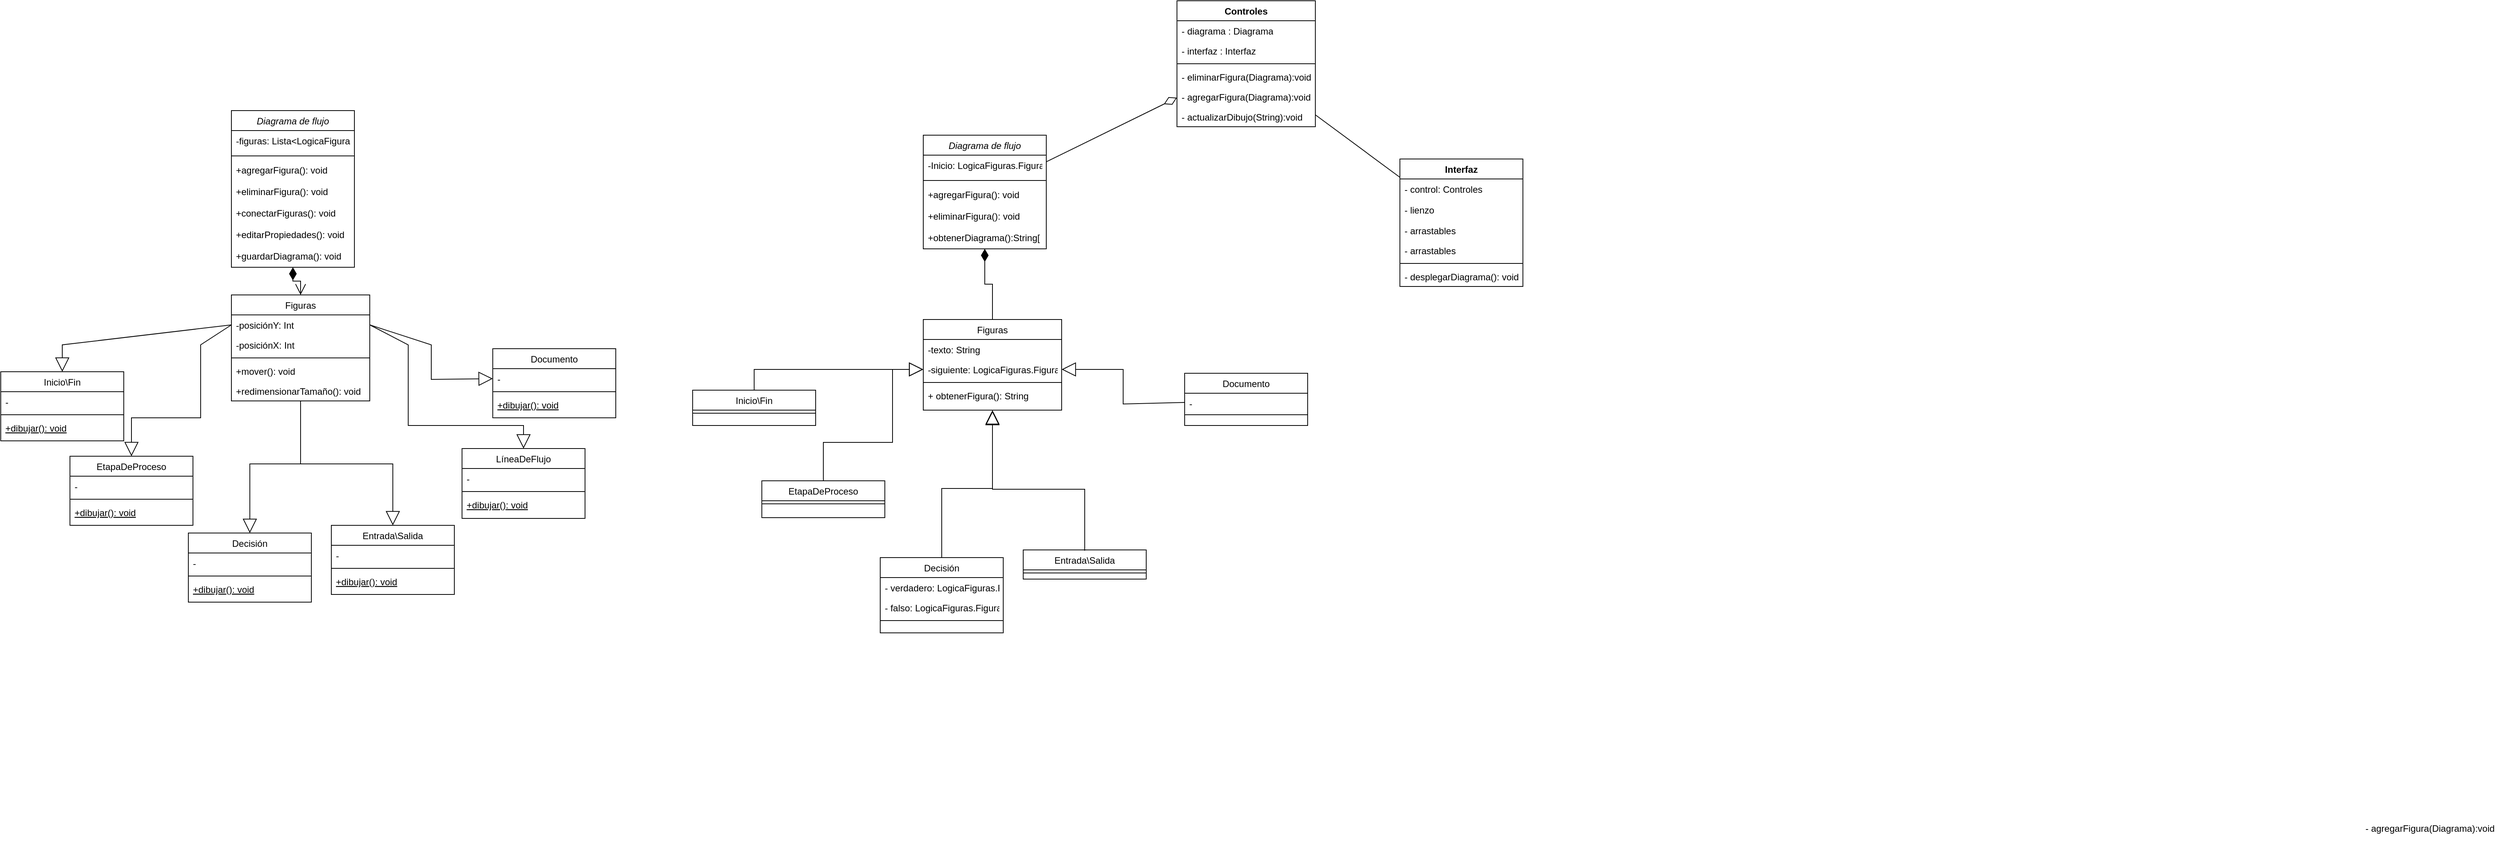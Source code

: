 <mxfile version="24.0.4" type="device" pages="2">
  <diagram id="C5RBs43oDa-KdzZeNtuy" name="Page-1">
    <mxGraphModel dx="1402" dy="2157" grid="1" gridSize="10" guides="1" tooltips="1" connect="1" arrows="1" fold="1" page="1" pageScale="1" pageWidth="827" pageHeight="1169" math="0" shadow="0">
      <root>
        <mxCell id="WIyWlLk6GJQsqaUBKTNV-0" />
        <mxCell id="WIyWlLk6GJQsqaUBKTNV-1" parent="WIyWlLk6GJQsqaUBKTNV-0" />
        <mxCell id="zkfFHV4jXpPFQw0GAbJ--0" value="Diagrama de flujo" style="swimlane;fontStyle=2;align=center;verticalAlign=top;childLayout=stackLayout;horizontal=1;startSize=26;horizontalStack=0;resizeParent=1;resizeLast=0;collapsible=1;marginBottom=0;rounded=0;shadow=0;strokeWidth=1;" parent="WIyWlLk6GJQsqaUBKTNV-1" vertex="1">
          <mxGeometry x="310" y="10" width="160" height="204" as="geometry">
            <mxRectangle x="230" y="140" width="160" height="26" as="alternateBounds" />
          </mxGeometry>
        </mxCell>
        <mxCell id="zkfFHV4jXpPFQw0GAbJ--1" value="-figuras: Lista&lt;LogicaFiguras.Figura&gt;" style="text;align=left;verticalAlign=top;spacingLeft=4;spacingRight=4;overflow=hidden;rotatable=0;points=[[0,0.5],[1,0.5]];portConstraint=eastwest;" parent="zkfFHV4jXpPFQw0GAbJ--0" vertex="1">
          <mxGeometry y="26" width="160" height="28" as="geometry" />
        </mxCell>
        <mxCell id="zkfFHV4jXpPFQw0GAbJ--4" value="" style="line;html=1;strokeWidth=1;align=left;verticalAlign=middle;spacingTop=-1;spacingLeft=3;spacingRight=3;rotatable=0;labelPosition=right;points=[];portConstraint=eastwest;" parent="zkfFHV4jXpPFQw0GAbJ--0" vertex="1">
          <mxGeometry y="54" width="160" height="10" as="geometry" />
        </mxCell>
        <mxCell id="zkfFHV4jXpPFQw0GAbJ--5" value="+agregarFigura(): void" style="text;align=left;verticalAlign=top;spacingLeft=4;spacingRight=4;overflow=hidden;rotatable=0;points=[[0,0.5],[1,0.5]];portConstraint=eastwest;" parent="zkfFHV4jXpPFQw0GAbJ--0" vertex="1">
          <mxGeometry y="64" width="160" height="28" as="geometry" />
        </mxCell>
        <mxCell id="Aldowol7MptSTSvCpg-9-0" value="+eliminarFigura(): void" style="text;align=left;verticalAlign=top;spacingLeft=4;spacingRight=4;overflow=hidden;rotatable=0;points=[[0,0.5],[1,0.5]];portConstraint=eastwest;" parent="zkfFHV4jXpPFQw0GAbJ--0" vertex="1">
          <mxGeometry y="92" width="160" height="28" as="geometry" />
        </mxCell>
        <mxCell id="Aldowol7MptSTSvCpg-9-1" value="+conectarFiguras(): void" style="text;align=left;verticalAlign=top;spacingLeft=4;spacingRight=4;overflow=hidden;rotatable=0;points=[[0,0.5],[1,0.5]];portConstraint=eastwest;" parent="zkfFHV4jXpPFQw0GAbJ--0" vertex="1">
          <mxGeometry y="120" width="160" height="28" as="geometry" />
        </mxCell>
        <mxCell id="Aldowol7MptSTSvCpg-9-2" value="+editarPropiedades(): void" style="text;align=left;verticalAlign=top;spacingLeft=4;spacingRight=4;overflow=hidden;rotatable=0;points=[[0,0.5],[1,0.5]];portConstraint=eastwest;" parent="zkfFHV4jXpPFQw0GAbJ--0" vertex="1">
          <mxGeometry y="148" width="160" height="28" as="geometry" />
        </mxCell>
        <mxCell id="Aldowol7MptSTSvCpg-9-3" value="+guardarDiagrama(): void" style="text;align=left;verticalAlign=top;spacingLeft=4;spacingRight=4;overflow=hidden;rotatable=0;points=[[0,0.5],[1,0.5]];portConstraint=eastwest;" parent="zkfFHV4jXpPFQw0GAbJ--0" vertex="1">
          <mxGeometry y="176" width="160" height="28" as="geometry" />
        </mxCell>
        <mxCell id="zkfFHV4jXpPFQw0GAbJ--6" value="EtapaDeProceso" style="swimlane;fontStyle=0;align=center;verticalAlign=top;childLayout=stackLayout;horizontal=1;startSize=26;horizontalStack=0;resizeParent=1;resizeLast=0;collapsible=1;marginBottom=0;rounded=0;shadow=0;strokeWidth=1;" parent="WIyWlLk6GJQsqaUBKTNV-1" vertex="1">
          <mxGeometry x="100" y="460" width="160" height="90" as="geometry">
            <mxRectangle x="130" y="380" width="160" height="26" as="alternateBounds" />
          </mxGeometry>
        </mxCell>
        <mxCell id="zkfFHV4jXpPFQw0GAbJ--7" value="-" style="text;align=left;verticalAlign=top;spacingLeft=4;spacingRight=4;overflow=hidden;rotatable=0;points=[[0,0.5],[1,0.5]];portConstraint=eastwest;" parent="zkfFHV4jXpPFQw0GAbJ--6" vertex="1">
          <mxGeometry y="26" width="160" height="26" as="geometry" />
        </mxCell>
        <mxCell id="zkfFHV4jXpPFQw0GAbJ--9" value="" style="line;html=1;strokeWidth=1;align=left;verticalAlign=middle;spacingTop=-1;spacingLeft=3;spacingRight=3;rotatable=0;labelPosition=right;points=[];portConstraint=eastwest;" parent="zkfFHV4jXpPFQw0GAbJ--6" vertex="1">
          <mxGeometry y="52" width="160" height="8" as="geometry" />
        </mxCell>
        <mxCell id="zkfFHV4jXpPFQw0GAbJ--10" value="+dibujar(): void" style="text;align=left;verticalAlign=top;spacingLeft=4;spacingRight=4;overflow=hidden;rotatable=0;points=[[0,0.5],[1,0.5]];portConstraint=eastwest;fontStyle=4" parent="zkfFHV4jXpPFQw0GAbJ--6" vertex="1">
          <mxGeometry y="60" width="160" height="26" as="geometry" />
        </mxCell>
        <mxCell id="zkfFHV4jXpPFQw0GAbJ--17" value="Entrada\Salida" style="swimlane;fontStyle=0;align=center;verticalAlign=top;childLayout=stackLayout;horizontal=1;startSize=26;horizontalStack=0;resizeParent=1;resizeLast=0;collapsible=1;marginBottom=0;rounded=0;shadow=0;strokeWidth=1;" parent="WIyWlLk6GJQsqaUBKTNV-1" vertex="1">
          <mxGeometry x="440" y="550" width="160" height="90" as="geometry">
            <mxRectangle x="550" y="140" width="160" height="26" as="alternateBounds" />
          </mxGeometry>
        </mxCell>
        <mxCell id="zkfFHV4jXpPFQw0GAbJ--22" value="-" style="text;align=left;verticalAlign=top;spacingLeft=4;spacingRight=4;overflow=hidden;rotatable=0;points=[[0,0.5],[1,0.5]];portConstraint=eastwest;rounded=0;shadow=0;html=0;" parent="zkfFHV4jXpPFQw0GAbJ--17" vertex="1">
          <mxGeometry y="26" width="160" height="26" as="geometry" />
        </mxCell>
        <mxCell id="zkfFHV4jXpPFQw0GAbJ--23" value="" style="line;html=1;strokeWidth=1;align=left;verticalAlign=middle;spacingTop=-1;spacingLeft=3;spacingRight=3;rotatable=0;labelPosition=right;points=[];portConstraint=eastwest;" parent="zkfFHV4jXpPFQw0GAbJ--17" vertex="1">
          <mxGeometry y="52" width="160" height="8" as="geometry" />
        </mxCell>
        <mxCell id="Aldowol7MptSTSvCpg-9-49" value="+dibujar(): void" style="text;align=left;verticalAlign=top;spacingLeft=4;spacingRight=4;overflow=hidden;rotatable=0;points=[[0,0.5],[1,0.5]];portConstraint=eastwest;fontStyle=4" parent="zkfFHV4jXpPFQw0GAbJ--17" vertex="1">
          <mxGeometry y="60" width="160" height="26" as="geometry" />
        </mxCell>
        <mxCell id="zkfFHV4jXpPFQw0GAbJ--13" value="Figuras" style="swimlane;fontStyle=0;align=center;verticalAlign=top;childLayout=stackLayout;horizontal=1;startSize=26;horizontalStack=0;resizeParent=1;resizeLast=0;collapsible=1;marginBottom=0;rounded=0;shadow=0;strokeWidth=1;" parent="WIyWlLk6GJQsqaUBKTNV-1" vertex="1">
          <mxGeometry x="310" y="250" width="180" height="138" as="geometry">
            <mxRectangle x="340" y="380" width="170" height="26" as="alternateBounds" />
          </mxGeometry>
        </mxCell>
        <mxCell id="Aldowol7MptSTSvCpg-9-44" value="-posiciónY: Int" style="text;align=left;verticalAlign=top;spacingLeft=4;spacingRight=4;overflow=hidden;rotatable=0;points=[[0,0.5],[1,0.5]];portConstraint=eastwest;" parent="zkfFHV4jXpPFQw0GAbJ--13" vertex="1">
          <mxGeometry y="26" width="180" height="26" as="geometry" />
        </mxCell>
        <mxCell id="zkfFHV4jXpPFQw0GAbJ--14" value="-posiciónX: Int" style="text;align=left;verticalAlign=top;spacingLeft=4;spacingRight=4;overflow=hidden;rotatable=0;points=[[0,0.5],[1,0.5]];portConstraint=eastwest;" parent="zkfFHV4jXpPFQw0GAbJ--13" vertex="1">
          <mxGeometry y="52" width="180" height="26" as="geometry" />
        </mxCell>
        <mxCell id="zkfFHV4jXpPFQw0GAbJ--15" value="" style="line;html=1;strokeWidth=1;align=left;verticalAlign=middle;spacingTop=-1;spacingLeft=3;spacingRight=3;rotatable=0;labelPosition=right;points=[];portConstraint=eastwest;" parent="zkfFHV4jXpPFQw0GAbJ--13" vertex="1">
          <mxGeometry y="78" width="180" height="8" as="geometry" />
        </mxCell>
        <mxCell id="Aldowol7MptSTSvCpg-9-45" value="+mover(): void" style="text;align=left;verticalAlign=top;spacingLeft=4;spacingRight=4;overflow=hidden;rotatable=0;points=[[0,0.5],[1,0.5]];portConstraint=eastwest;" parent="zkfFHV4jXpPFQw0GAbJ--13" vertex="1">
          <mxGeometry y="86" width="180" height="26" as="geometry" />
        </mxCell>
        <mxCell id="Aldowol7MptSTSvCpg-9-46" value="+redimensionarTamaño(): void" style="text;align=left;verticalAlign=top;spacingLeft=4;spacingRight=4;overflow=hidden;rotatable=0;points=[[0,0.5],[1,0.5]];portConstraint=eastwest;" parent="zkfFHV4jXpPFQw0GAbJ--13" vertex="1">
          <mxGeometry y="112" width="180" height="26" as="geometry" />
        </mxCell>
        <mxCell id="Aldowol7MptSTSvCpg-9-7" value="Decisión" style="swimlane;fontStyle=0;align=center;verticalAlign=top;childLayout=stackLayout;horizontal=1;startSize=26;horizontalStack=0;resizeParent=1;resizeLast=0;collapsible=1;marginBottom=0;rounded=0;shadow=0;strokeWidth=1;" parent="WIyWlLk6GJQsqaUBKTNV-1" vertex="1">
          <mxGeometry x="254" y="560" width="160" height="90" as="geometry">
            <mxRectangle x="550" y="140" width="160" height="26" as="alternateBounds" />
          </mxGeometry>
        </mxCell>
        <mxCell id="Aldowol7MptSTSvCpg-9-12" value="-" style="text;align=left;verticalAlign=top;spacingLeft=4;spacingRight=4;overflow=hidden;rotatable=0;points=[[0,0.5],[1,0.5]];portConstraint=eastwest;rounded=0;shadow=0;html=0;" parent="Aldowol7MptSTSvCpg-9-7" vertex="1">
          <mxGeometry y="26" width="160" height="26" as="geometry" />
        </mxCell>
        <mxCell id="Aldowol7MptSTSvCpg-9-13" value="" style="line;html=1;strokeWidth=1;align=left;verticalAlign=middle;spacingTop=-1;spacingLeft=3;spacingRight=3;rotatable=0;labelPosition=right;points=[];portConstraint=eastwest;" parent="Aldowol7MptSTSvCpg-9-7" vertex="1">
          <mxGeometry y="52" width="160" height="8" as="geometry" />
        </mxCell>
        <mxCell id="Aldowol7MptSTSvCpg-9-48" value="+dibujar(): void" style="text;align=left;verticalAlign=top;spacingLeft=4;spacingRight=4;overflow=hidden;rotatable=0;points=[[0,0.5],[1,0.5]];portConstraint=eastwest;fontStyle=4" parent="Aldowol7MptSTSvCpg-9-7" vertex="1">
          <mxGeometry y="60" width="160" height="26" as="geometry" />
        </mxCell>
        <mxCell id="Aldowol7MptSTSvCpg-9-16" value="Inicio\Fin" style="swimlane;fontStyle=0;align=center;verticalAlign=top;childLayout=stackLayout;horizontal=1;startSize=26;horizontalStack=0;resizeParent=1;resizeLast=0;collapsible=1;marginBottom=0;rounded=0;shadow=0;strokeWidth=1;" parent="WIyWlLk6GJQsqaUBKTNV-1" vertex="1">
          <mxGeometry x="10" y="350" width="160" height="90" as="geometry">
            <mxRectangle x="550" y="140" width="160" height="26" as="alternateBounds" />
          </mxGeometry>
        </mxCell>
        <mxCell id="Aldowol7MptSTSvCpg-9-21" value="-" style="text;align=left;verticalAlign=top;spacingLeft=4;spacingRight=4;overflow=hidden;rotatable=0;points=[[0,0.5],[1,0.5]];portConstraint=eastwest;rounded=0;shadow=0;html=0;" parent="Aldowol7MptSTSvCpg-9-16" vertex="1">
          <mxGeometry y="26" width="160" height="26" as="geometry" />
        </mxCell>
        <mxCell id="Aldowol7MptSTSvCpg-9-22" value="" style="line;html=1;strokeWidth=1;align=left;verticalAlign=middle;spacingTop=-1;spacingLeft=3;spacingRight=3;rotatable=0;labelPosition=right;points=[];portConstraint=eastwest;" parent="Aldowol7MptSTSvCpg-9-16" vertex="1">
          <mxGeometry y="52" width="160" height="8" as="geometry" />
        </mxCell>
        <mxCell id="Aldowol7MptSTSvCpg-9-47" value="+dibujar(): void" style="text;align=left;verticalAlign=top;spacingLeft=4;spacingRight=4;overflow=hidden;rotatable=0;points=[[0,0.5],[1,0.5]];portConstraint=eastwest;fontStyle=4" parent="Aldowol7MptSTSvCpg-9-16" vertex="1">
          <mxGeometry y="60" width="160" height="26" as="geometry" />
        </mxCell>
        <mxCell id="Aldowol7MptSTSvCpg-9-25" value="Documento" style="swimlane;fontStyle=0;align=center;verticalAlign=top;childLayout=stackLayout;horizontal=1;startSize=26;horizontalStack=0;resizeParent=1;resizeLast=0;collapsible=1;marginBottom=0;rounded=0;shadow=0;strokeWidth=1;" parent="WIyWlLk6GJQsqaUBKTNV-1" vertex="1">
          <mxGeometry x="650" y="320" width="160" height="90" as="geometry">
            <mxRectangle x="550" y="140" width="160" height="26" as="alternateBounds" />
          </mxGeometry>
        </mxCell>
        <mxCell id="Aldowol7MptSTSvCpg-9-26" value="-" style="text;align=left;verticalAlign=top;spacingLeft=4;spacingRight=4;overflow=hidden;rotatable=0;points=[[0,0.5],[1,0.5]];portConstraint=eastwest;" parent="Aldowol7MptSTSvCpg-9-25" vertex="1">
          <mxGeometry y="26" width="160" height="26" as="geometry" />
        </mxCell>
        <mxCell id="Aldowol7MptSTSvCpg-9-31" value="" style="line;html=1;strokeWidth=1;align=left;verticalAlign=middle;spacingTop=-1;spacingLeft=3;spacingRight=3;rotatable=0;labelPosition=right;points=[];portConstraint=eastwest;" parent="Aldowol7MptSTSvCpg-9-25" vertex="1">
          <mxGeometry y="52" width="160" height="8" as="geometry" />
        </mxCell>
        <mxCell id="Aldowol7MptSTSvCpg-9-51" value="+dibujar(): void" style="text;align=left;verticalAlign=top;spacingLeft=4;spacingRight=4;overflow=hidden;rotatable=0;points=[[0,0.5],[1,0.5]];portConstraint=eastwest;fontStyle=4" parent="Aldowol7MptSTSvCpg-9-25" vertex="1">
          <mxGeometry y="60" width="160" height="26" as="geometry" />
        </mxCell>
        <mxCell id="Aldowol7MptSTSvCpg-9-34" value="LíneaDeFlujo" style="swimlane;fontStyle=0;align=center;verticalAlign=top;childLayout=stackLayout;horizontal=1;startSize=26;horizontalStack=0;resizeParent=1;resizeLast=0;collapsible=1;marginBottom=0;rounded=0;shadow=0;strokeWidth=1;" parent="WIyWlLk6GJQsqaUBKTNV-1" vertex="1">
          <mxGeometry x="610" y="450" width="160" height="91" as="geometry">
            <mxRectangle x="550" y="140" width="160" height="26" as="alternateBounds" />
          </mxGeometry>
        </mxCell>
        <mxCell id="Aldowol7MptSTSvCpg-9-39" value="-" style="text;align=left;verticalAlign=top;spacingLeft=4;spacingRight=4;overflow=hidden;rotatable=0;points=[[0,0.5],[1,0.5]];portConstraint=eastwest;rounded=0;shadow=0;html=0;" parent="Aldowol7MptSTSvCpg-9-34" vertex="1">
          <mxGeometry y="26" width="160" height="26" as="geometry" />
        </mxCell>
        <mxCell id="Aldowol7MptSTSvCpg-9-40" value="" style="line;html=1;strokeWidth=1;align=left;verticalAlign=middle;spacingTop=-1;spacingLeft=3;spacingRight=3;rotatable=0;labelPosition=right;points=[];portConstraint=eastwest;" parent="Aldowol7MptSTSvCpg-9-34" vertex="1">
          <mxGeometry y="52" width="160" height="8" as="geometry" />
        </mxCell>
        <mxCell id="Aldowol7MptSTSvCpg-9-50" value="+dibujar(): void" style="text;align=left;verticalAlign=top;spacingLeft=4;spacingRight=4;overflow=hidden;rotatable=0;points=[[0,0.5],[1,0.5]];portConstraint=eastwest;fontStyle=4" parent="Aldowol7MptSTSvCpg-9-34" vertex="1">
          <mxGeometry y="60" width="160" height="26" as="geometry" />
        </mxCell>
        <mxCell id="Aldowol7MptSTSvCpg-9-68" value="" style="endArrow=open;html=1;endSize=12;startArrow=diamondThin;startSize=14;startFill=1;edgeStyle=orthogonalEdgeStyle;align=left;verticalAlign=bottom;rounded=0;exitX=0.5;exitY=1;exitDx=0;exitDy=0;exitPerimeter=0;entryX=0.5;entryY=0;entryDx=0;entryDy=0;" parent="WIyWlLk6GJQsqaUBKTNV-1" source="Aldowol7MptSTSvCpg-9-3" target="zkfFHV4jXpPFQw0GAbJ--13" edge="1">
          <mxGeometry x="-1" y="3" relative="1" as="geometry">
            <mxPoint x="290" y="410" as="sourcePoint" />
            <mxPoint x="450" y="410" as="targetPoint" />
          </mxGeometry>
        </mxCell>
        <mxCell id="Aldowol7MptSTSvCpg-9-70" value="" style="endArrow=block;endSize=16;endFill=0;html=1;rounded=0;exitX=1;exitY=0.5;exitDx=0;exitDy=0;entryX=0;entryY=0.5;entryDx=0;entryDy=0;" parent="WIyWlLk6GJQsqaUBKTNV-1" source="Aldowol7MptSTSvCpg-9-44" target="Aldowol7MptSTSvCpg-9-26" edge="1">
          <mxGeometry width="160" relative="1" as="geometry">
            <mxPoint x="510" y="318.71" as="sourcePoint" />
            <mxPoint x="670" y="318.71" as="targetPoint" />
            <Array as="points">
              <mxPoint x="570" y="315" />
              <mxPoint x="570" y="360" />
            </Array>
          </mxGeometry>
        </mxCell>
        <mxCell id="Aldowol7MptSTSvCpg-9-71" value="" style="endArrow=block;endSize=16;endFill=0;html=1;rounded=0;exitX=1;exitY=0.5;exitDx=0;exitDy=0;entryX=0.5;entryY=0;entryDx=0;entryDy=0;" parent="WIyWlLk6GJQsqaUBKTNV-1" source="Aldowol7MptSTSvCpg-9-44" target="Aldowol7MptSTSvCpg-9-34" edge="1">
          <mxGeometry width="160" relative="1" as="geometry">
            <mxPoint x="500" y="410" as="sourcePoint" />
            <mxPoint x="660" y="410" as="targetPoint" />
            <Array as="points">
              <mxPoint x="540" y="315" />
              <mxPoint x="540" y="420" />
              <mxPoint x="690" y="420" />
            </Array>
          </mxGeometry>
        </mxCell>
        <mxCell id="Aldowol7MptSTSvCpg-9-72" value="" style="endArrow=block;endSize=16;endFill=0;html=1;rounded=0;entryX=0.5;entryY=0;entryDx=0;entryDy=0;" parent="WIyWlLk6GJQsqaUBKTNV-1" target="zkfFHV4jXpPFQw0GAbJ--17" edge="1">
          <mxGeometry width="160" relative="1" as="geometry">
            <mxPoint x="400" y="390" as="sourcePoint" />
            <mxPoint x="610" y="450" as="targetPoint" />
            <Array as="points">
              <mxPoint x="400" y="470" />
              <mxPoint x="520" y="470" />
            </Array>
          </mxGeometry>
        </mxCell>
        <mxCell id="Aldowol7MptSTSvCpg-9-73" value="" style="endArrow=block;endSize=16;endFill=0;html=1;rounded=0;entryX=0.5;entryY=0;entryDx=0;entryDy=0;" parent="WIyWlLk6GJQsqaUBKTNV-1" source="Aldowol7MptSTSvCpg-9-46" target="Aldowol7MptSTSvCpg-9-7" edge="1">
          <mxGeometry width="160" relative="1" as="geometry">
            <mxPoint x="400" y="390" as="sourcePoint" />
            <mxPoint x="530" y="480" as="targetPoint" />
            <Array as="points">
              <mxPoint x="400" y="470" />
              <mxPoint x="334" y="470" />
            </Array>
          </mxGeometry>
        </mxCell>
        <mxCell id="Aldowol7MptSTSvCpg-9-74" value="" style="endArrow=block;endSize=16;endFill=0;html=1;rounded=0;exitX=0;exitY=0.5;exitDx=0;exitDy=0;entryX=0.5;entryY=0;entryDx=0;entryDy=0;" parent="WIyWlLk6GJQsqaUBKTNV-1" source="Aldowol7MptSTSvCpg-9-44" target="zkfFHV4jXpPFQw0GAbJ--6" edge="1">
          <mxGeometry width="160" relative="1" as="geometry">
            <mxPoint x="400" y="450" as="sourcePoint" />
            <mxPoint x="560" y="450" as="targetPoint" />
            <Array as="points">
              <mxPoint x="270" y="315" />
              <mxPoint x="270" y="410" />
              <mxPoint x="180" y="410" />
            </Array>
          </mxGeometry>
        </mxCell>
        <mxCell id="Aldowol7MptSTSvCpg-9-76" value="" style="endArrow=block;endSize=16;endFill=0;html=1;rounded=0;exitX=0;exitY=0.5;exitDx=0;exitDy=0;entryX=0.5;entryY=0;entryDx=0;entryDy=0;" parent="WIyWlLk6GJQsqaUBKTNV-1" source="Aldowol7MptSTSvCpg-9-44" target="Aldowol7MptSTSvCpg-9-16" edge="1">
          <mxGeometry width="160" relative="1" as="geometry">
            <mxPoint x="310" y="460" as="sourcePoint" />
            <mxPoint x="470" y="460" as="targetPoint" />
            <Array as="points">
              <mxPoint x="90" y="315" />
            </Array>
          </mxGeometry>
        </mxCell>
        <mxCell id="7D30eyG2DmXF4Cdy3nOB-8" value="Diagrama de flujo" style="swimlane;fontStyle=2;align=center;verticalAlign=top;childLayout=stackLayout;horizontal=1;startSize=26;horizontalStack=0;resizeParent=1;resizeLast=0;collapsible=1;marginBottom=0;rounded=0;shadow=0;strokeWidth=1;" parent="WIyWlLk6GJQsqaUBKTNV-1" vertex="1">
          <mxGeometry x="1210" y="42" width="160" height="148" as="geometry">
            <mxRectangle x="230" y="140" width="160" height="26" as="alternateBounds" />
          </mxGeometry>
        </mxCell>
        <mxCell id="7D30eyG2DmXF4Cdy3nOB-9" value="-Inicio: LogicaFiguras.Figura" style="text;align=left;verticalAlign=top;spacingLeft=4;spacingRight=4;overflow=hidden;rotatable=0;points=[[0,0.5],[1,0.5]];portConstraint=eastwest;" parent="7D30eyG2DmXF4Cdy3nOB-8" vertex="1">
          <mxGeometry y="26" width="160" height="28" as="geometry" />
        </mxCell>
        <mxCell id="7D30eyG2DmXF4Cdy3nOB-10" value="" style="line;html=1;strokeWidth=1;align=left;verticalAlign=middle;spacingTop=-1;spacingLeft=3;spacingRight=3;rotatable=0;labelPosition=right;points=[];portConstraint=eastwest;" parent="7D30eyG2DmXF4Cdy3nOB-8" vertex="1">
          <mxGeometry y="54" width="160" height="10" as="geometry" />
        </mxCell>
        <mxCell id="7D30eyG2DmXF4Cdy3nOB-11" value="+agregarFigura(): void" style="text;align=left;verticalAlign=top;spacingLeft=4;spacingRight=4;overflow=hidden;rotatable=0;points=[[0,0.5],[1,0.5]];portConstraint=eastwest;" parent="7D30eyG2DmXF4Cdy3nOB-8" vertex="1">
          <mxGeometry y="64" width="160" height="28" as="geometry" />
        </mxCell>
        <mxCell id="7D30eyG2DmXF4Cdy3nOB-12" value="+eliminarFigura(): void" style="text;align=left;verticalAlign=top;spacingLeft=4;spacingRight=4;overflow=hidden;rotatable=0;points=[[0,0.5],[1,0.5]];portConstraint=eastwest;" parent="7D30eyG2DmXF4Cdy3nOB-8" vertex="1">
          <mxGeometry y="92" width="160" height="28" as="geometry" />
        </mxCell>
        <mxCell id="7D30eyG2DmXF4Cdy3nOB-15" value="+obtenerDiagrama():String[ ]" style="text;align=left;verticalAlign=top;spacingLeft=4;spacingRight=4;overflow=hidden;rotatable=0;points=[[0,0.5],[1,0.5]];portConstraint=eastwest;" parent="7D30eyG2DmXF4Cdy3nOB-8" vertex="1">
          <mxGeometry y="120" width="160" height="28" as="geometry" />
        </mxCell>
        <mxCell id="7D30eyG2DmXF4Cdy3nOB-16" value="EtapaDeProceso" style="swimlane;fontStyle=0;align=center;verticalAlign=top;childLayout=stackLayout;horizontal=1;startSize=26;horizontalStack=0;resizeParent=1;resizeLast=0;collapsible=1;marginBottom=0;rounded=0;shadow=0;strokeWidth=1;" parent="WIyWlLk6GJQsqaUBKTNV-1" vertex="1">
          <mxGeometry x="1000" y="492" width="160" height="48" as="geometry">
            <mxRectangle x="130" y="380" width="160" height="26" as="alternateBounds" />
          </mxGeometry>
        </mxCell>
        <mxCell id="7D30eyG2DmXF4Cdy3nOB-18" value="" style="line;html=1;strokeWidth=1;align=left;verticalAlign=middle;spacingTop=-1;spacingLeft=3;spacingRight=3;rotatable=0;labelPosition=right;points=[];portConstraint=eastwest;" parent="7D30eyG2DmXF4Cdy3nOB-16" vertex="1">
          <mxGeometry y="26" width="160" height="8" as="geometry" />
        </mxCell>
        <mxCell id="7D30eyG2DmXF4Cdy3nOB-20" value="Entrada\Salida" style="swimlane;fontStyle=0;align=center;verticalAlign=top;childLayout=stackLayout;horizontal=1;startSize=26;horizontalStack=0;resizeParent=1;resizeLast=0;collapsible=1;marginBottom=0;rounded=0;shadow=0;strokeWidth=1;" parent="WIyWlLk6GJQsqaUBKTNV-1" vertex="1">
          <mxGeometry x="1340" y="582" width="160" height="38" as="geometry">
            <mxRectangle x="550" y="140" width="160" height="26" as="alternateBounds" />
          </mxGeometry>
        </mxCell>
        <mxCell id="7D30eyG2DmXF4Cdy3nOB-22" value="" style="line;html=1;strokeWidth=1;align=left;verticalAlign=middle;spacingTop=-1;spacingLeft=3;spacingRight=3;rotatable=0;labelPosition=right;points=[];portConstraint=eastwest;" parent="7D30eyG2DmXF4Cdy3nOB-20" vertex="1">
          <mxGeometry y="26" width="160" height="8" as="geometry" />
        </mxCell>
        <mxCell id="7D30eyG2DmXF4Cdy3nOB-24" value="Figuras" style="swimlane;fontStyle=0;align=center;verticalAlign=top;childLayout=stackLayout;horizontal=1;startSize=26;horizontalStack=0;resizeParent=1;resizeLast=0;collapsible=1;marginBottom=0;rounded=0;shadow=0;strokeWidth=1;" parent="WIyWlLk6GJQsqaUBKTNV-1" vertex="1">
          <mxGeometry x="1210" y="282" width="180" height="118" as="geometry">
            <mxRectangle x="340" y="380" width="170" height="26" as="alternateBounds" />
          </mxGeometry>
        </mxCell>
        <mxCell id="7D30eyG2DmXF4Cdy3nOB-53" value="-texto: String" style="text;align=left;verticalAlign=top;spacingLeft=4;spacingRight=4;overflow=hidden;rotatable=0;points=[[0,0.5],[1,0.5]];portConstraint=eastwest;" parent="7D30eyG2DmXF4Cdy3nOB-24" vertex="1">
          <mxGeometry y="26" width="180" height="26" as="geometry" />
        </mxCell>
        <mxCell id="7D30eyG2DmXF4Cdy3nOB-54" value="-siguiente: LogicaFiguras.Figura" style="text;align=left;verticalAlign=top;spacingLeft=4;spacingRight=4;overflow=hidden;rotatable=0;points=[[0,0.5],[1,0.5]];portConstraint=eastwest;" parent="7D30eyG2DmXF4Cdy3nOB-24" vertex="1">
          <mxGeometry y="52" width="180" height="26" as="geometry" />
        </mxCell>
        <mxCell id="7D30eyG2DmXF4Cdy3nOB-27" value="" style="line;html=1;strokeWidth=1;align=left;verticalAlign=middle;spacingTop=-1;spacingLeft=3;spacingRight=3;rotatable=0;labelPosition=right;points=[];portConstraint=eastwest;" parent="7D30eyG2DmXF4Cdy3nOB-24" vertex="1">
          <mxGeometry y="78" width="180" height="8" as="geometry" />
        </mxCell>
        <mxCell id="7D30eyG2DmXF4Cdy3nOB-28" value="+ obtenerFigura(): String" style="text;align=left;verticalAlign=top;spacingLeft=4;spacingRight=4;overflow=hidden;rotatable=0;points=[[0,0.5],[1,0.5]];portConstraint=eastwest;" parent="7D30eyG2DmXF4Cdy3nOB-24" vertex="1">
          <mxGeometry y="86" width="180" height="26" as="geometry" />
        </mxCell>
        <mxCell id="7D30eyG2DmXF4Cdy3nOB-30" value="Decisión" style="swimlane;fontStyle=0;align=center;verticalAlign=top;childLayout=stackLayout;horizontal=1;startSize=26;horizontalStack=0;resizeParent=1;resizeLast=0;collapsible=1;marginBottom=0;rounded=0;shadow=0;strokeWidth=1;" parent="WIyWlLk6GJQsqaUBKTNV-1" vertex="1">
          <mxGeometry x="1154" y="592" width="160" height="98" as="geometry">
            <mxRectangle x="550" y="140" width="160" height="26" as="alternateBounds" />
          </mxGeometry>
        </mxCell>
        <mxCell id="7D30eyG2DmXF4Cdy3nOB-31" value="- verdadero: LogicaFiguras.Figura" style="text;align=left;verticalAlign=top;spacingLeft=4;spacingRight=4;overflow=hidden;rotatable=0;points=[[0,0.5],[1,0.5]];portConstraint=eastwest;rounded=0;shadow=0;html=0;" parent="7D30eyG2DmXF4Cdy3nOB-30" vertex="1">
          <mxGeometry y="26" width="160" height="26" as="geometry" />
        </mxCell>
        <mxCell id="7D30eyG2DmXF4Cdy3nOB-55" value="- falso: LogicaFiguras.Figura" style="text;align=left;verticalAlign=top;spacingLeft=4;spacingRight=4;overflow=hidden;rotatable=0;points=[[0,0.5],[1,0.5]];portConstraint=eastwest;rounded=0;shadow=0;html=0;" parent="7D30eyG2DmXF4Cdy3nOB-30" vertex="1">
          <mxGeometry y="52" width="160" height="26" as="geometry" />
        </mxCell>
        <mxCell id="7D30eyG2DmXF4Cdy3nOB-32" value="" style="line;html=1;strokeWidth=1;align=left;verticalAlign=middle;spacingTop=-1;spacingLeft=3;spacingRight=3;rotatable=0;labelPosition=right;points=[];portConstraint=eastwest;" parent="7D30eyG2DmXF4Cdy3nOB-30" vertex="1">
          <mxGeometry y="78" width="160" height="8" as="geometry" />
        </mxCell>
        <mxCell id="7D30eyG2DmXF4Cdy3nOB-34" value="Inicio\Fin" style="swimlane;fontStyle=0;align=center;verticalAlign=top;childLayout=stackLayout;horizontal=1;startSize=26;horizontalStack=0;resizeParent=1;resizeLast=0;collapsible=1;marginBottom=0;rounded=0;shadow=0;strokeWidth=1;" parent="WIyWlLk6GJQsqaUBKTNV-1" vertex="1">
          <mxGeometry x="910" y="374" width="160" height="46" as="geometry">
            <mxRectangle x="550" y="140" width="160" height="26" as="alternateBounds" />
          </mxGeometry>
        </mxCell>
        <mxCell id="7D30eyG2DmXF4Cdy3nOB-36" value="" style="line;html=1;strokeWidth=1;align=left;verticalAlign=middle;spacingTop=-1;spacingLeft=3;spacingRight=3;rotatable=0;labelPosition=right;points=[];portConstraint=eastwest;" parent="7D30eyG2DmXF4Cdy3nOB-34" vertex="1">
          <mxGeometry y="26" width="160" height="8" as="geometry" />
        </mxCell>
        <mxCell id="7D30eyG2DmXF4Cdy3nOB-38" value="Documento" style="swimlane;fontStyle=0;align=center;verticalAlign=top;childLayout=stackLayout;horizontal=1;startSize=26;horizontalStack=0;resizeParent=1;resizeLast=0;collapsible=1;marginBottom=0;rounded=0;shadow=0;strokeWidth=1;" parent="WIyWlLk6GJQsqaUBKTNV-1" vertex="1">
          <mxGeometry x="1550" y="352" width="160" height="68" as="geometry">
            <mxRectangle x="550" y="140" width="160" height="26" as="alternateBounds" />
          </mxGeometry>
        </mxCell>
        <mxCell id="7D30eyG2DmXF4Cdy3nOB-39" value="-" style="text;align=left;verticalAlign=top;spacingLeft=4;spacingRight=4;overflow=hidden;rotatable=0;points=[[0,0.5],[1,0.5]];portConstraint=eastwest;" parent="7D30eyG2DmXF4Cdy3nOB-38" vertex="1">
          <mxGeometry y="26" width="160" height="24" as="geometry" />
        </mxCell>
        <mxCell id="7D30eyG2DmXF4Cdy3nOB-40" value="" style="line;html=1;strokeWidth=1;align=left;verticalAlign=middle;spacingTop=-1;spacingLeft=3;spacingRight=3;rotatable=0;labelPosition=right;points=[];portConstraint=eastwest;" parent="7D30eyG2DmXF4Cdy3nOB-38" vertex="1">
          <mxGeometry y="50" width="160" height="8" as="geometry" />
        </mxCell>
        <mxCell id="7D30eyG2DmXF4Cdy3nOB-46" value="" style="endArrow=none;html=1;endSize=12;startArrow=diamondThin;startSize=14;startFill=1;edgeStyle=orthogonalEdgeStyle;align=left;verticalAlign=bottom;rounded=0;exitX=0.5;exitY=1;exitDx=0;exitDy=0;exitPerimeter=0;entryX=0.5;entryY=0;entryDx=0;entryDy=0;endFill=0;" parent="WIyWlLk6GJQsqaUBKTNV-1" source="7D30eyG2DmXF4Cdy3nOB-15" target="7D30eyG2DmXF4Cdy3nOB-24" edge="1">
          <mxGeometry x="-1" y="3" relative="1" as="geometry">
            <mxPoint x="1190" y="442" as="sourcePoint" />
            <mxPoint x="1350" y="442" as="targetPoint" />
          </mxGeometry>
        </mxCell>
        <mxCell id="7D30eyG2DmXF4Cdy3nOB-47" value="" style="endArrow=none;endSize=16;endFill=0;html=1;rounded=0;exitX=1;exitY=0.5;exitDx=0;exitDy=0;entryX=0;entryY=0.5;entryDx=0;entryDy=0;startArrow=block;startFill=0;startSize=16;" parent="WIyWlLk6GJQsqaUBKTNV-1" target="7D30eyG2DmXF4Cdy3nOB-39" edge="1">
          <mxGeometry width="160" relative="1" as="geometry">
            <mxPoint x="1390" y="347" as="sourcePoint" />
            <mxPoint x="1570" y="350.71" as="targetPoint" />
            <Array as="points">
              <mxPoint x="1470" y="347" />
              <mxPoint x="1470" y="392" />
            </Array>
          </mxGeometry>
        </mxCell>
        <mxCell id="7D30eyG2DmXF4Cdy3nOB-49" value="" style="endArrow=none;endSize=16;endFill=0;html=1;rounded=0;entryX=0.5;entryY=0;entryDx=0;entryDy=0;exitX=0.5;exitY=1;exitDx=0;exitDy=0;startArrow=block;startFill=0;startSize=16;" parent="WIyWlLk6GJQsqaUBKTNV-1" edge="1">
          <mxGeometry width="160" relative="1" as="geometry">
            <mxPoint x="1300.0" y="401" as="sourcePoint" />
            <mxPoint x="1420" y="583" as="targetPoint" />
            <Array as="points">
              <mxPoint x="1300" y="503" />
              <mxPoint x="1420" y="503" />
            </Array>
          </mxGeometry>
        </mxCell>
        <mxCell id="7D30eyG2DmXF4Cdy3nOB-50" value="" style="endArrow=none;endSize=16;endFill=0;html=1;rounded=0;entryX=0.5;entryY=0;entryDx=0;entryDy=0;exitX=0.5;exitY=1;exitDx=0;exitDy=0;startArrow=block;startFill=0;startSize=16;" parent="WIyWlLk6GJQsqaUBKTNV-1" source="7D30eyG2DmXF4Cdy3nOB-24" target="7D30eyG2DmXF4Cdy3nOB-30" edge="1">
          <mxGeometry width="160" relative="1" as="geometry">
            <mxPoint x="1300.0" y="420" as="sourcePoint" />
            <mxPoint x="1430" y="512" as="targetPoint" />
            <Array as="points">
              <mxPoint x="1300" y="502" />
              <mxPoint x="1234" y="502" />
            </Array>
          </mxGeometry>
        </mxCell>
        <mxCell id="7D30eyG2DmXF4Cdy3nOB-51" value="" style="endArrow=none;endSize=16;endFill=0;html=1;rounded=0;exitX=0;exitY=0.5;exitDx=0;exitDy=0;entryX=0.5;entryY=0;entryDx=0;entryDy=0;startSize=16;startArrow=block;startFill=0;" parent="WIyWlLk6GJQsqaUBKTNV-1" target="7D30eyG2DmXF4Cdy3nOB-16" edge="1">
          <mxGeometry width="160" relative="1" as="geometry">
            <mxPoint x="1210.0" y="347" as="sourcePoint" />
            <mxPoint x="1460" y="482" as="targetPoint" />
            <Array as="points">
              <mxPoint x="1170" y="347" />
              <mxPoint x="1170" y="442" />
              <mxPoint x="1080" y="442" />
            </Array>
          </mxGeometry>
        </mxCell>
        <mxCell id="7D30eyG2DmXF4Cdy3nOB-52" value="" style="endArrow=none;endSize=16;endFill=0;html=1;rounded=0;exitX=0;exitY=0.5;exitDx=0;exitDy=0;entryX=0.5;entryY=0;entryDx=0;entryDy=0;startSize=16;startArrow=block;startFill=0;" parent="WIyWlLk6GJQsqaUBKTNV-1" edge="1">
          <mxGeometry width="160" relative="1" as="geometry">
            <mxPoint x="1210.0" y="347" as="sourcePoint" />
            <mxPoint x="990" y="374" as="targetPoint" />
            <Array as="points">
              <mxPoint x="990" y="347" />
            </Array>
          </mxGeometry>
        </mxCell>
        <mxCell id="7D30eyG2DmXF4Cdy3nOB-65" value="- agregarFigura(Diagrama):void" style="text;strokeColor=none;fillColor=none;align=left;verticalAlign=top;spacingLeft=4;spacingRight=4;overflow=hidden;rotatable=0;points=[[0,0.5],[1,0.5]];portConstraint=eastwest;whiteSpace=wrap;html=1;" parent="WIyWlLk6GJQsqaUBKTNV-1" vertex="1">
          <mxGeometry x="3080" y="931" width="180" height="26" as="geometry" />
        </mxCell>
        <mxCell id="aefeMPdDUdiuhfgFWfv2-4" value="Interfaz" style="swimlane;fontStyle=1;align=center;verticalAlign=top;childLayout=stackLayout;horizontal=1;startSize=26;horizontalStack=0;resizeParent=1;resizeParentMax=0;resizeLast=0;collapsible=1;marginBottom=0;whiteSpace=wrap;html=1;" parent="WIyWlLk6GJQsqaUBKTNV-1" vertex="1">
          <mxGeometry x="1830" y="73" width="160" height="166" as="geometry" />
        </mxCell>
        <mxCell id="DUNFjlpciYhRpVZwYoL1-7" value="- control: Controles" style="text;strokeColor=none;fillColor=none;align=left;verticalAlign=top;spacingLeft=4;spacingRight=4;overflow=hidden;rotatable=0;points=[[0,0.5],[1,0.5]];portConstraint=eastwest;whiteSpace=wrap;html=1;" vertex="1" parent="aefeMPdDUdiuhfgFWfv2-4">
          <mxGeometry y="26" width="160" height="27" as="geometry" />
        </mxCell>
        <mxCell id="aefeMPdDUdiuhfgFWfv2-5" value="- lienzo" style="text;strokeColor=none;fillColor=none;align=left;verticalAlign=top;spacingLeft=4;spacingRight=4;overflow=hidden;rotatable=0;points=[[0,0.5],[1,0.5]];portConstraint=eastwest;whiteSpace=wrap;html=1;" parent="aefeMPdDUdiuhfgFWfv2-4" vertex="1">
          <mxGeometry y="53" width="160" height="27" as="geometry" />
        </mxCell>
        <mxCell id="aefeMPdDUdiuhfgFWfv2-12" value="- arrastables" style="text;strokeColor=none;fillColor=none;align=left;verticalAlign=top;spacingLeft=4;spacingRight=4;overflow=hidden;rotatable=0;points=[[0,0.5],[1,0.5]];portConstraint=eastwest;whiteSpace=wrap;html=1;" parent="aefeMPdDUdiuhfgFWfv2-4" vertex="1">
          <mxGeometry y="80" width="160" height="26" as="geometry" />
        </mxCell>
        <mxCell id="aefeMPdDUdiuhfgFWfv2-13" value="- arrastables" style="text;strokeColor=none;fillColor=none;align=left;verticalAlign=top;spacingLeft=4;spacingRight=4;overflow=hidden;rotatable=0;points=[[0,0.5],[1,0.5]];portConstraint=eastwest;whiteSpace=wrap;html=1;" parent="aefeMPdDUdiuhfgFWfv2-4" vertex="1">
          <mxGeometry y="106" width="160" height="26" as="geometry" />
        </mxCell>
        <mxCell id="aefeMPdDUdiuhfgFWfv2-6" value="" style="line;strokeWidth=1;fillColor=none;align=left;verticalAlign=middle;spacingTop=-1;spacingLeft=3;spacingRight=3;rotatable=0;labelPosition=right;points=[];portConstraint=eastwest;strokeColor=inherit;" parent="aefeMPdDUdiuhfgFWfv2-4" vertex="1">
          <mxGeometry y="132" width="160" height="8" as="geometry" />
        </mxCell>
        <mxCell id="aefeMPdDUdiuhfgFWfv2-7" value="- desplegarDiagrama(): void" style="text;strokeColor=none;fillColor=none;align=left;verticalAlign=top;spacingLeft=4;spacingRight=4;overflow=hidden;rotatable=0;points=[[0,0.5],[1,0.5]];portConstraint=eastwest;whiteSpace=wrap;html=1;" parent="aefeMPdDUdiuhfgFWfv2-4" vertex="1">
          <mxGeometry y="140" width="160" height="26" as="geometry" />
        </mxCell>
        <mxCell id="DUNFjlpciYhRpVZwYoL1-0" value="Controles" style="swimlane;fontStyle=1;align=center;verticalAlign=top;childLayout=stackLayout;horizontal=1;startSize=26;horizontalStack=0;resizeParent=1;resizeParentMax=0;resizeLast=0;collapsible=1;marginBottom=0;whiteSpace=wrap;html=1;" vertex="1" parent="WIyWlLk6GJQsqaUBKTNV-1">
          <mxGeometry x="1540" y="-133" width="180" height="164" as="geometry" />
        </mxCell>
        <mxCell id="DUNFjlpciYhRpVZwYoL1-1" value="- diagrama : Diagrama&lt;span style=&quot;color: rgba(0, 0, 0, 0); font-family: monospace; font-size: 0px; text-wrap: nowrap;&quot;&gt;%3CmxGraphModel%3E%3Croot%3E%3CmxCell%20id%3D%220%22%2F%3E%3CmxCell%20id%3D%221%22%20parent%3D%220%22%2F%3E%3CmxCell%20id%3D%222%22%20value%3D%22-%20verdadero%3A%20Figura%22%20style%3D%22text%3Balign%3Dleft%3BverticalAlign%3Dtop%3BspacingLeft%3D4%3BspacingRight%3D4%3Boverflow%3Dhidden%3Brotatable%3D0%3Bpoints%3D%5B%5B0%2C0.5%5D%2C%5B1%2C0.5%5D%5D%3BportConstraint%3Deastwest%3Brounded%3D0%3Bshadow%3D0%3Bhtml%3D0%3B%22%20vertex%3D%221%22%20parent%3D%221%22%3E%3CmxGeometry%20x%3D%221154%22%20y%3D%22618%22%20width%3D%22160%22%20height%3D%2226%22%20as%3D%22geometry%22%2F%3E%3C%2FmxCell%3E%3C%2Froot%3E%3C%2FmxGraphModel%3E&lt;/span&gt;" style="text;strokeColor=none;fillColor=none;align=left;verticalAlign=top;spacingLeft=4;spacingRight=4;overflow=hidden;rotatable=0;points=[[0,0.5],[1,0.5]];portConstraint=eastwest;whiteSpace=wrap;html=1;" vertex="1" parent="DUNFjlpciYhRpVZwYoL1-0">
          <mxGeometry y="26" width="180" height="26" as="geometry" />
        </mxCell>
        <mxCell id="DUNFjlpciYhRpVZwYoL1-2" value="- interfaz : Interfaz&lt;span style=&quot;color: rgba(0, 0, 0, 0); font-family: monospace; font-size: 0px; text-wrap: nowrap;&quot;&gt;%3CmxGraphModel%3E%3Croot%3E%3CmxCell%20id%3D%220%22%2F%3E%3CmxCell%20id%3D%221%22%20parent%3D%220%22%2F%3E%3CmxCell%20id%3D%222%22%20value%3D%22-%20verdadero%3A%20Figura%22%20style%3D%22text%3Balign%3Dleft%3BverticalAlign%3Dtop%3BspacingLeft%3D4%3BspacingRight%3D4%3Boverflow%3Dhidden%3Brotatable%3D0%3Bpoints%3D%5B%5B0%2C0.5%5D%2C%5B1%2C0.5%5D%5D%3BportConstraint%3Deastwest%3Brounded%3D0%3Bshadow%3D0%3Bhtml%3D0%3B%22%20vertex%3D%221%22%20parent%3D%221%22%3E%3CmxGeometry%20x%3D%221154%22%20y%3D%22618%22%20width%3D%22160%22%20height%3D%2226%22%20as%3D%22geometry%22%2F%3E%3C%2FmxCell%3E%3C%2Froot%3E%3C%2FmxGraphModel%3E&lt;/span&gt;" style="text;strokeColor=none;fillColor=none;align=left;verticalAlign=top;spacingLeft=4;spacingRight=4;overflow=hidden;rotatable=0;points=[[0,0.5],[1,0.5]];portConstraint=eastwest;whiteSpace=wrap;html=1;" vertex="1" parent="DUNFjlpciYhRpVZwYoL1-0">
          <mxGeometry y="52" width="180" height="26" as="geometry" />
        </mxCell>
        <mxCell id="DUNFjlpciYhRpVZwYoL1-3" value="" style="line;strokeWidth=1;fillColor=none;align=left;verticalAlign=middle;spacingTop=-1;spacingLeft=3;spacingRight=3;rotatable=0;labelPosition=right;points=[];portConstraint=eastwest;strokeColor=inherit;" vertex="1" parent="DUNFjlpciYhRpVZwYoL1-0">
          <mxGeometry y="78" width="180" height="8" as="geometry" />
        </mxCell>
        <mxCell id="DUNFjlpciYhRpVZwYoL1-4" value="- eliminarFigura(Diagrama):void" style="text;strokeColor=none;fillColor=none;align=left;verticalAlign=top;spacingLeft=4;spacingRight=4;overflow=hidden;rotatable=0;points=[[0,0.5],[1,0.5]];portConstraint=eastwest;whiteSpace=wrap;html=1;" vertex="1" parent="DUNFjlpciYhRpVZwYoL1-0">
          <mxGeometry y="86" width="180" height="26" as="geometry" />
        </mxCell>
        <mxCell id="DUNFjlpciYhRpVZwYoL1-5" value="- agregarFigura(Diagrama):void" style="text;strokeColor=none;fillColor=none;align=left;verticalAlign=top;spacingLeft=4;spacingRight=4;overflow=hidden;rotatable=0;points=[[0,0.5],[1,0.5]];portConstraint=eastwest;whiteSpace=wrap;html=1;" vertex="1" parent="DUNFjlpciYhRpVZwYoL1-0">
          <mxGeometry y="112" width="180" height="26" as="geometry" />
        </mxCell>
        <mxCell id="DUNFjlpciYhRpVZwYoL1-6" value="- actualizarDibujo(String):void" style="text;strokeColor=none;fillColor=none;align=left;verticalAlign=top;spacingLeft=4;spacingRight=4;overflow=hidden;rotatable=0;points=[[0,0.5],[1,0.5]];portConstraint=eastwest;whiteSpace=wrap;html=1;" vertex="1" parent="DUNFjlpciYhRpVZwYoL1-0">
          <mxGeometry y="138" width="180" height="26" as="geometry" />
        </mxCell>
        <mxCell id="DUNFjlpciYhRpVZwYoL1-9" value="" style="endArrow=diamondThin;html=1;rounded=0;startSize=6;startArrow=none;startFill=0;endSize=16;endFill=0;" edge="1" parent="WIyWlLk6GJQsqaUBKTNV-1" source="7D30eyG2DmXF4Cdy3nOB-8" target="DUNFjlpciYhRpVZwYoL1-0">
          <mxGeometry width="50" height="50" relative="1" as="geometry">
            <mxPoint x="1450" y="100" as="sourcePoint" />
            <mxPoint x="1500" y="50" as="targetPoint" />
          </mxGeometry>
        </mxCell>
        <mxCell id="DUNFjlpciYhRpVZwYoL1-10" value="" style="endArrow=none;html=1;rounded=0;" edge="1" parent="WIyWlLk6GJQsqaUBKTNV-1" source="aefeMPdDUdiuhfgFWfv2-4" target="DUNFjlpciYhRpVZwYoL1-0">
          <mxGeometry width="50" height="50" relative="1" as="geometry">
            <mxPoint x="1870" y="-10" as="sourcePoint" />
            <mxPoint x="1920" y="-60" as="targetPoint" />
          </mxGeometry>
        </mxCell>
      </root>
    </mxGraphModel>
  </diagram>
  <diagram id="aVI8OilQ5xwdRIDvyCyb" name="Página-2">
    <mxGraphModel dx="2509" dy="1694" grid="1" gridSize="10" guides="1" tooltips="1" connect="1" arrows="1" fold="1" page="1" pageScale="1" pageWidth="827" pageHeight="1169" math="0" shadow="0">
      <root>
        <mxCell id="0" />
        <mxCell id="1" parent="0" />
      </root>
    </mxGraphModel>
  </diagram>
</mxfile>
